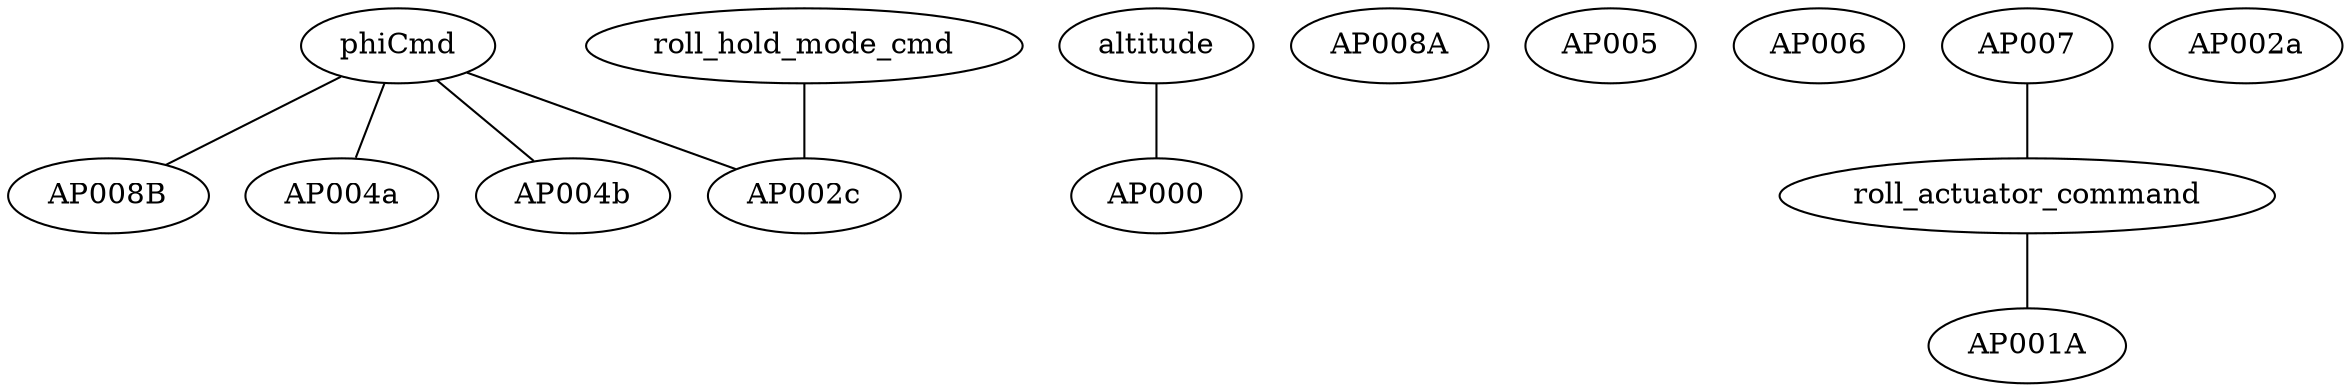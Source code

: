 strict graph "" {
	phiCmd -- AP008B;
	phiCmd -- AP004a;
	phiCmd -- AP004b;
	phiCmd -- AP002c;
	altitude -- AP000;
	AP008A;
	AP005;
	AP006;
	AP007 -- roll_actuator_command;
	roll_actuator_command -- AP001A;
	roll_hold_mode_cmd -- AP002c;
	AP002a;
}
